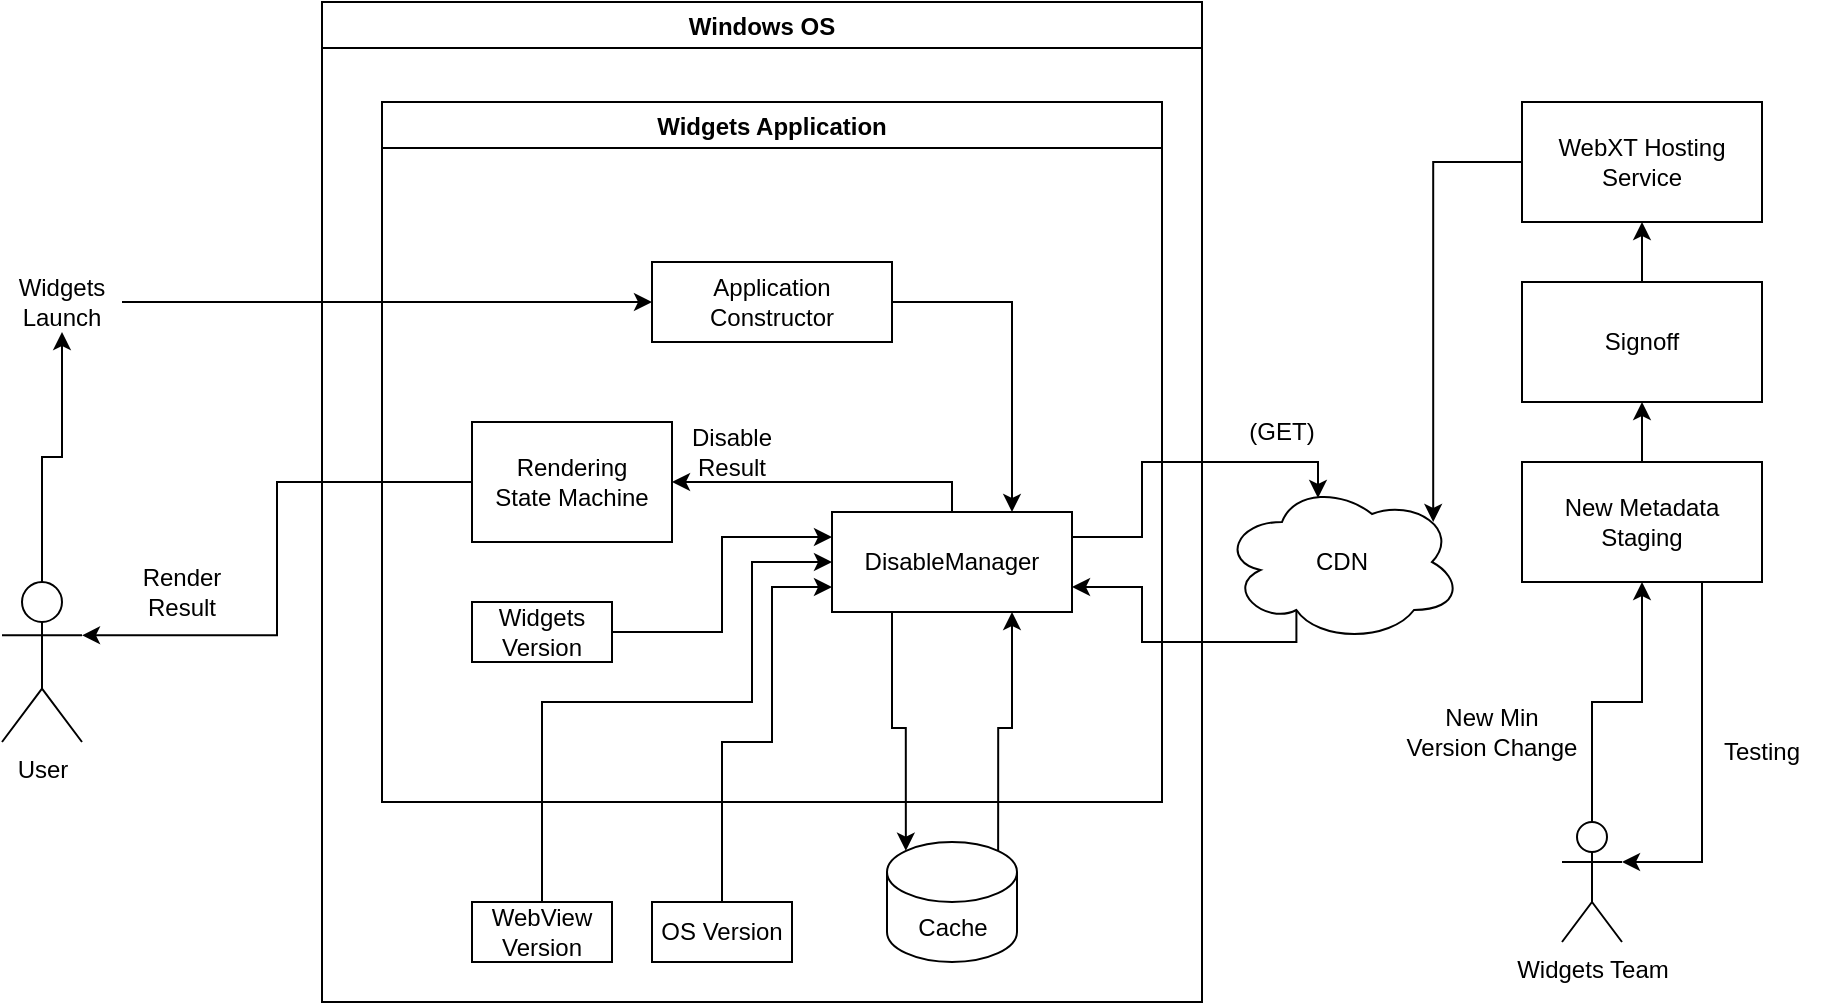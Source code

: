 <mxfile version="17.4.0" type="github">
  <diagram id="AsmDOjnfKcRKhj898bkN" name="Page-1">
    <mxGraphModel dx="2084" dy="756" grid="1" gridSize="10" guides="1" tooltips="1" connect="1" arrows="1" fold="1" page="1" pageScale="1" pageWidth="850" pageHeight="1100" math="0" shadow="0">
      <root>
        <mxCell id="0" />
        <mxCell id="1" parent="0" />
        <mxCell id="qfW_QFoBr3lKHCpkq5s--106" style="edgeStyle=orthogonalEdgeStyle;rounded=0;orthogonalLoop=1;jettySize=auto;html=1;exitX=0.5;exitY=0;exitDx=0;exitDy=0;exitPerimeter=0;entryX=0.5;entryY=1;entryDx=0;entryDy=0;" parent="1" source="qfW_QFoBr3lKHCpkq5s--1" target="qfW_QFoBr3lKHCpkq5s--78" edge="1">
          <mxGeometry relative="1" as="geometry" />
        </mxCell>
        <mxCell id="qfW_QFoBr3lKHCpkq5s--1" value="User" style="shape=umlActor;verticalLabelPosition=bottom;verticalAlign=top;html=1;outlineConnect=0;" parent="1" vertex="1">
          <mxGeometry x="-120" y="330" width="40" height="80" as="geometry" />
        </mxCell>
        <mxCell id="qfW_QFoBr3lKHCpkq5s--101" style="edgeStyle=orthogonalEdgeStyle;rounded=0;orthogonalLoop=1;jettySize=auto;html=1;exitX=0.31;exitY=0.8;exitDx=0;exitDy=0;exitPerimeter=0;entryX=1;entryY=0.75;entryDx=0;entryDy=0;" parent="1" source="qfW_QFoBr3lKHCpkq5s--32" target="qfW_QFoBr3lKHCpkq5s--26" edge="1">
          <mxGeometry relative="1" as="geometry">
            <Array as="points">
              <mxPoint x="527" y="360" />
              <mxPoint x="450" y="360" />
              <mxPoint x="450" y="333" />
            </Array>
          </mxGeometry>
        </mxCell>
        <mxCell id="qfW_QFoBr3lKHCpkq5s--32" value="CDN" style="ellipse;shape=cloud;whiteSpace=wrap;html=1;" parent="1" vertex="1">
          <mxGeometry x="490" y="280" width="120" height="80" as="geometry" />
        </mxCell>
        <mxCell id="qfW_QFoBr3lKHCpkq5s--110" style="edgeStyle=orthogonalEdgeStyle;rounded=0;orthogonalLoop=1;jettySize=auto;html=1;exitX=0.75;exitY=1;exitDx=0;exitDy=0;entryX=1;entryY=0.333;entryDx=0;entryDy=0;entryPerimeter=0;" parent="1" source="qfW_QFoBr3lKHCpkq5s--35" target="qfW_QFoBr3lKHCpkq5s--39" edge="1">
          <mxGeometry relative="1" as="geometry" />
        </mxCell>
        <mxCell id="qfW_QFoBr3lKHCpkq5s--35" value="New Metadata Staging" style="rounded=0;whiteSpace=wrap;html=1;" parent="1" vertex="1">
          <mxGeometry x="640" y="270" width="120" height="60" as="geometry" />
        </mxCell>
        <mxCell id="qfW_QFoBr3lKHCpkq5s--36" value="" style="endArrow=classic;html=1;rounded=0;exitX=0.5;exitY=0;exitDx=0;exitDy=0;entryX=0.5;entryY=1;entryDx=0;entryDy=0;" parent="1" source="qfW_QFoBr3lKHCpkq5s--35" target="qfW_QFoBr3lKHCpkq5s--37" edge="1">
          <mxGeometry width="50" height="50" relative="1" as="geometry">
            <mxPoint x="670" y="240" as="sourcePoint" />
            <mxPoint x="660" y="210" as="targetPoint" />
          </mxGeometry>
        </mxCell>
        <mxCell id="qfW_QFoBr3lKHCpkq5s--50" style="edgeStyle=orthogonalEdgeStyle;rounded=0;orthogonalLoop=1;jettySize=auto;html=1;entryX=0.5;entryY=1;entryDx=0;entryDy=0;" parent="1" source="qfW_QFoBr3lKHCpkq5s--37" target="qfW_QFoBr3lKHCpkq5s--49" edge="1">
          <mxGeometry relative="1" as="geometry" />
        </mxCell>
        <mxCell id="qfW_QFoBr3lKHCpkq5s--37" value="Signoff" style="rounded=0;whiteSpace=wrap;html=1;" parent="1" vertex="1">
          <mxGeometry x="640" y="180" width="120" height="60" as="geometry" />
        </mxCell>
        <mxCell id="qfW_QFoBr3lKHCpkq5s--43" style="edgeStyle=orthogonalEdgeStyle;rounded=0;orthogonalLoop=1;jettySize=auto;html=1;entryX=0.5;entryY=1;entryDx=0;entryDy=0;" parent="1" source="qfW_QFoBr3lKHCpkq5s--39" target="qfW_QFoBr3lKHCpkq5s--35" edge="1">
          <mxGeometry relative="1" as="geometry" />
        </mxCell>
        <mxCell id="qfW_QFoBr3lKHCpkq5s--39" value="Widgets Team" style="shape=umlActor;verticalLabelPosition=bottom;verticalAlign=top;html=1;outlineConnect=0;" parent="1" vertex="1">
          <mxGeometry x="660" y="450" width="30" height="60" as="geometry" />
        </mxCell>
        <mxCell id="qfW_QFoBr3lKHCpkq5s--45" value="Testing" style="text;html=1;strokeColor=none;fillColor=none;align=center;verticalAlign=middle;whiteSpace=wrap;rounded=0;" parent="1" vertex="1">
          <mxGeometry x="730" y="400" width="60" height="30" as="geometry" />
        </mxCell>
        <mxCell id="qfW_QFoBr3lKHCpkq5s--109" style="edgeStyle=orthogonalEdgeStyle;rounded=0;orthogonalLoop=1;jettySize=auto;html=1;exitX=0;exitY=0.5;exitDx=0;exitDy=0;entryX=0.88;entryY=0.25;entryDx=0;entryDy=0;entryPerimeter=0;" parent="1" source="qfW_QFoBr3lKHCpkq5s--49" target="qfW_QFoBr3lKHCpkq5s--32" edge="1">
          <mxGeometry relative="1" as="geometry" />
        </mxCell>
        <mxCell id="qfW_QFoBr3lKHCpkq5s--49" value="WebXT Hosting Service" style="rounded=0;whiteSpace=wrap;html=1;" parent="1" vertex="1">
          <mxGeometry x="640" y="90" width="120" height="60" as="geometry" />
        </mxCell>
        <mxCell id="qfW_QFoBr3lKHCpkq5s--56" value="Windows OS" style="swimlane;" parent="1" vertex="1">
          <mxGeometry x="40" y="40" width="440" height="500" as="geometry">
            <mxRectangle x="40" y="40" width="110" height="23" as="alternateBounds" />
          </mxGeometry>
        </mxCell>
        <mxCell id="qfW_QFoBr3lKHCpkq5s--98" style="edgeStyle=orthogonalEdgeStyle;rounded=0;orthogonalLoop=1;jettySize=auto;html=1;exitX=0.5;exitY=0;exitDx=0;exitDy=0;entryX=0;entryY=0.5;entryDx=0;entryDy=0;" parent="qfW_QFoBr3lKHCpkq5s--56" source="qfW_QFoBr3lKHCpkq5s--58" target="qfW_QFoBr3lKHCpkq5s--26" edge="1">
          <mxGeometry relative="1" as="geometry">
            <Array as="points">
              <mxPoint x="110" y="350" />
              <mxPoint x="215" y="350" />
              <mxPoint x="215" y="280" />
            </Array>
          </mxGeometry>
        </mxCell>
        <mxCell id="qfW_QFoBr3lKHCpkq5s--58" value="WebView Version" style="rounded=0;whiteSpace=wrap;html=1;" parent="qfW_QFoBr3lKHCpkq5s--56" vertex="1">
          <mxGeometry x="75" y="450" width="70" height="30" as="geometry" />
        </mxCell>
        <mxCell id="qfW_QFoBr3lKHCpkq5s--99" style="edgeStyle=orthogonalEdgeStyle;rounded=0;orthogonalLoop=1;jettySize=auto;html=1;exitX=0.5;exitY=0;exitDx=0;exitDy=0;entryX=0;entryY=0.75;entryDx=0;entryDy=0;" parent="qfW_QFoBr3lKHCpkq5s--56" source="qfW_QFoBr3lKHCpkq5s--57" target="qfW_QFoBr3lKHCpkq5s--26" edge="1">
          <mxGeometry relative="1" as="geometry">
            <Array as="points">
              <mxPoint x="200" y="370" />
              <mxPoint x="225" y="370" />
              <mxPoint x="225" y="293" />
            </Array>
          </mxGeometry>
        </mxCell>
        <mxCell id="qfW_QFoBr3lKHCpkq5s--57" value="OS Version" style="rounded=0;whiteSpace=wrap;html=1;" parent="qfW_QFoBr3lKHCpkq5s--56" vertex="1">
          <mxGeometry x="165" y="450" width="70" height="30" as="geometry" />
        </mxCell>
        <mxCell id="qfW_QFoBr3lKHCpkq5s--13" value="Widgets Application" style="swimlane;" parent="qfW_QFoBr3lKHCpkq5s--56" vertex="1">
          <mxGeometry x="30" y="50" width="390" height="350" as="geometry">
            <mxRectangle x="30" y="50" width="150" height="23" as="alternateBounds" />
          </mxGeometry>
        </mxCell>
        <mxCell id="qfW_QFoBr3lKHCpkq5s--47" style="edgeStyle=orthogonalEdgeStyle;rounded=0;orthogonalLoop=1;jettySize=auto;html=1;entryX=1;entryY=0.5;entryDx=0;entryDy=0;" parent="qfW_QFoBr3lKHCpkq5s--13" source="qfW_QFoBr3lKHCpkq5s--26" target="qfW_QFoBr3lKHCpkq5s--46" edge="1">
          <mxGeometry relative="1" as="geometry">
            <Array as="points">
              <mxPoint x="205" y="190" />
              <mxPoint x="205" y="190" />
            </Array>
          </mxGeometry>
        </mxCell>
        <mxCell id="qfW_QFoBr3lKHCpkq5s--26" value="DisableManager" style="rounded=0;whiteSpace=wrap;html=1;" parent="qfW_QFoBr3lKHCpkq5s--13" vertex="1">
          <mxGeometry x="225" y="205" width="120" height="50" as="geometry" />
        </mxCell>
        <mxCell id="qfW_QFoBr3lKHCpkq5s--46" value="Rendering&lt;br&gt;State Machine" style="rounded=0;whiteSpace=wrap;html=1;" parent="qfW_QFoBr3lKHCpkq5s--13" vertex="1">
          <mxGeometry x="45" y="160" width="100" height="60" as="geometry" />
        </mxCell>
        <mxCell id="qfW_QFoBr3lKHCpkq5s--97" style="edgeStyle=orthogonalEdgeStyle;rounded=0;orthogonalLoop=1;jettySize=auto;html=1;exitX=1;exitY=0.5;exitDx=0;exitDy=0;entryX=0;entryY=0.25;entryDx=0;entryDy=0;" parent="qfW_QFoBr3lKHCpkq5s--13" source="qfW_QFoBr3lKHCpkq5s--52" target="qfW_QFoBr3lKHCpkq5s--26" edge="1">
          <mxGeometry relative="1" as="geometry" />
        </mxCell>
        <mxCell id="qfW_QFoBr3lKHCpkq5s--52" value="Widgets Version" style="rounded=0;whiteSpace=wrap;html=1;" parent="qfW_QFoBr3lKHCpkq5s--13" vertex="1">
          <mxGeometry x="45" y="250" width="70" height="30" as="geometry" />
        </mxCell>
        <mxCell id="qfW_QFoBr3lKHCpkq5s--77" value="Disable Result" style="text;html=1;strokeColor=none;fillColor=none;align=center;verticalAlign=middle;whiteSpace=wrap;rounded=0;" parent="qfW_QFoBr3lKHCpkq5s--13" vertex="1">
          <mxGeometry x="145" y="160" width="60" height="30" as="geometry" />
        </mxCell>
        <mxCell id="qfW_QFoBr3lKHCpkq5s--108" style="edgeStyle=orthogonalEdgeStyle;rounded=0;orthogonalLoop=1;jettySize=auto;html=1;exitX=1;exitY=0.5;exitDx=0;exitDy=0;entryX=0.75;entryY=0;entryDx=0;entryDy=0;" parent="qfW_QFoBr3lKHCpkq5s--13" source="qfW_QFoBr3lKHCpkq5s--105" target="qfW_QFoBr3lKHCpkq5s--26" edge="1">
          <mxGeometry relative="1" as="geometry" />
        </mxCell>
        <mxCell id="qfW_QFoBr3lKHCpkq5s--105" value="Application Constructor" style="rounded=0;whiteSpace=wrap;html=1;" parent="qfW_QFoBr3lKHCpkq5s--13" vertex="1">
          <mxGeometry x="135" y="80" width="120" height="40" as="geometry" />
        </mxCell>
        <mxCell id="qfW_QFoBr3lKHCpkq5s--96" style="edgeStyle=orthogonalEdgeStyle;rounded=0;orthogonalLoop=1;jettySize=auto;html=1;exitX=0.855;exitY=0;exitDx=0;exitDy=4.35;exitPerimeter=0;entryX=0.75;entryY=1;entryDx=0;entryDy=0;" parent="qfW_QFoBr3lKHCpkq5s--56" source="qfW_QFoBr3lKHCpkq5s--22" target="qfW_QFoBr3lKHCpkq5s--26" edge="1">
          <mxGeometry relative="1" as="geometry">
            <Array as="points">
              <mxPoint x="338" y="363" />
              <mxPoint x="345" y="363" />
            </Array>
          </mxGeometry>
        </mxCell>
        <mxCell id="qfW_QFoBr3lKHCpkq5s--22" value="Cache" style="shape=cylinder3;whiteSpace=wrap;html=1;boundedLbl=1;backgroundOutline=1;size=15;" parent="qfW_QFoBr3lKHCpkq5s--56" vertex="1">
          <mxGeometry x="282.5" y="420" width="65" height="60" as="geometry" />
        </mxCell>
        <mxCell id="qfW_QFoBr3lKHCpkq5s--95" style="edgeStyle=orthogonalEdgeStyle;rounded=0;orthogonalLoop=1;jettySize=auto;html=1;exitX=0.25;exitY=1;exitDx=0;exitDy=0;entryX=0.145;entryY=0;entryDx=0;entryDy=4.35;entryPerimeter=0;" parent="qfW_QFoBr3lKHCpkq5s--56" source="qfW_QFoBr3lKHCpkq5s--26" target="qfW_QFoBr3lKHCpkq5s--22" edge="1">
          <mxGeometry relative="1" as="geometry">
            <Array as="points">
              <mxPoint x="285" y="363" />
              <mxPoint x="292" y="363" />
            </Array>
          </mxGeometry>
        </mxCell>
        <mxCell id="qfW_QFoBr3lKHCpkq5s--107" style="edgeStyle=orthogonalEdgeStyle;rounded=0;orthogonalLoop=1;jettySize=auto;html=1;exitX=1;exitY=0.5;exitDx=0;exitDy=0;entryX=0;entryY=0.5;entryDx=0;entryDy=0;" parent="1" source="qfW_QFoBr3lKHCpkq5s--78" target="qfW_QFoBr3lKHCpkq5s--105" edge="1">
          <mxGeometry relative="1" as="geometry" />
        </mxCell>
        <mxCell id="qfW_QFoBr3lKHCpkq5s--78" value="Widgets Launch" style="text;html=1;strokeColor=none;fillColor=none;align=center;verticalAlign=middle;whiteSpace=wrap;rounded=0;" parent="1" vertex="1">
          <mxGeometry x="-120" y="175" width="60" height="30" as="geometry" />
        </mxCell>
        <mxCell id="qfW_QFoBr3lKHCpkq5s--79" value="Render Result" style="text;html=1;strokeColor=none;fillColor=none;align=center;verticalAlign=middle;whiteSpace=wrap;rounded=0;" parent="1" vertex="1">
          <mxGeometry x="-60" y="320" width="60" height="30" as="geometry" />
        </mxCell>
        <mxCell id="qfW_QFoBr3lKHCpkq5s--100" style="edgeStyle=orthogonalEdgeStyle;rounded=0;orthogonalLoop=1;jettySize=auto;html=1;exitX=1;exitY=0.25;exitDx=0;exitDy=0;entryX=0.4;entryY=0.1;entryDx=0;entryDy=0;entryPerimeter=0;" parent="1" source="qfW_QFoBr3lKHCpkq5s--26" target="qfW_QFoBr3lKHCpkq5s--32" edge="1">
          <mxGeometry relative="1" as="geometry">
            <Array as="points">
              <mxPoint x="450" y="308" />
              <mxPoint x="450" y="270" />
              <mxPoint x="538" y="270" />
            </Array>
          </mxGeometry>
        </mxCell>
        <mxCell id="qfW_QFoBr3lKHCpkq5s--111" style="edgeStyle=orthogonalEdgeStyle;rounded=0;orthogonalLoop=1;jettySize=auto;html=1;exitX=0;exitY=0.5;exitDx=0;exitDy=0;entryX=1;entryY=0.333;entryDx=0;entryDy=0;entryPerimeter=0;" parent="1" source="qfW_QFoBr3lKHCpkq5s--46" target="qfW_QFoBr3lKHCpkq5s--1" edge="1">
          <mxGeometry relative="1" as="geometry" />
        </mxCell>
        <mxCell id="qfW_QFoBr3lKHCpkq5s--112" value="New Min Version Change" style="text;html=1;strokeColor=none;fillColor=none;align=center;verticalAlign=middle;whiteSpace=wrap;rounded=0;" parent="1" vertex="1">
          <mxGeometry x="580" y="390" width="90" height="30" as="geometry" />
        </mxCell>
        <mxCell id="9DuTuRwA5OmarK-SMwC1-1" value="(GET)" style="text;html=1;strokeColor=none;fillColor=none;align=center;verticalAlign=middle;whiteSpace=wrap;rounded=0;" vertex="1" parent="1">
          <mxGeometry x="490" y="240" width="60" height="30" as="geometry" />
        </mxCell>
      </root>
    </mxGraphModel>
  </diagram>
</mxfile>
